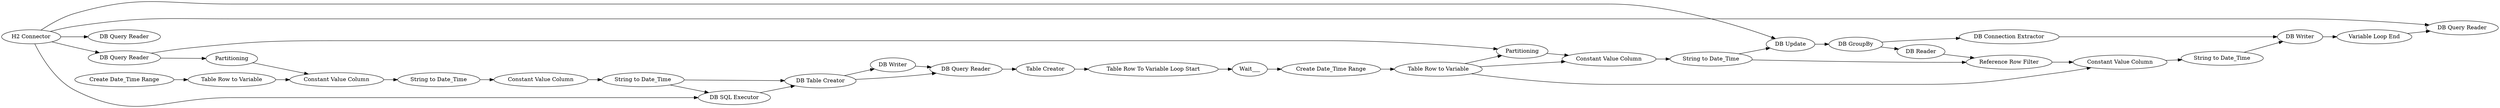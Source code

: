 digraph {
	"-7978094711036053659_1929" [label="DB GroupBy"]
	"-7978094711036053659_1915" [label="Table Row to Variable"]
	"-7978094711036053659_1885" [label="DB SQL Executor"]
	"-7978094711036053659_1869" [label="DB Query Reader"]
	"-7978094711036053659_470" [label="DB Writer"]
	"-7978094711036053659_1913" [label="DB Query Reader"]
	"-7978094711036053659_1924" [label="String to Date_Time"]
	"-7978094711036053659_1927" [label="Constant Value Column"]
	"-7978094711036053659_1918" [label="Table Creator"]
	"-7978094711036053659_8" [label="H2 Connector"]
	"-7978094711036053659_1916" [label="Constant Value Column"]
	"-7978094711036053659_1919" [label="Table Row To Variable Loop Start"]
	"-7978094711036053659_1922" [label=Partitioning]
	"-7978094711036053659_4" [label="Create Date_Time Range"]
	"-7978094711036053659_1928" [label="String to Date_Time"]
	"-7978094711036053659_1917" [label="String to Date_Time"]
	"-7978094711036053659_1931" [label="Constant Value Column"]
	"-7978094711036053659_1921" [label="Create Date_Time Range"]
	"-7978094711036053659_78" [label="DB Reader"]
	"-7978094711036053659_73" [label=Partitioning]
	"-7978094711036053659_1933" [label="DB Writer"]
	"-7978094711036053659_1935" [label="Variable Loop End"]
	"-7978094711036053659_1937" [label="DB Query Reader"]
	"-7978094711036053659_1936" [label="DB Query Reader"]
	"-7978094711036053659_1923" [label="Constant Value Column"]
	"-7978094711036053659_1934" [label="DB Connection Extractor"]
	"-7978094711036053659_22" [label=Wait___]
	"-7978094711036053659_1920" [label="Table Row to Variable"]
	"-7978094711036053659_1932" [label="String to Date_Time"]
	"-7978094711036053659_1930" [label="Reference Row Filter"]
	"-7978094711036053659_1905" [label="DB Table Creator"]
	"-7978094711036053659_1925" [label="DB Update"]
	"-7978094711036053659_4" -> "-7978094711036053659_1915"
	"-7978094711036053659_1918" -> "-7978094711036053659_1919"
	"-7978094711036053659_1927" -> "-7978094711036053659_1928"
	"-7978094711036053659_22" -> "-7978094711036053659_1921"
	"-7978094711036053659_78" -> "-7978094711036053659_1930"
	"-7978094711036053659_1885" -> "-7978094711036053659_1905"
	"-7978094711036053659_8" -> "-7978094711036053659_1869"
	"-7978094711036053659_1934" -> "-7978094711036053659_1933"
	"-7978094711036053659_1935" -> "-7978094711036053659_1936"
	"-7978094711036053659_1922" -> "-7978094711036053659_1923"
	"-7978094711036053659_1905" -> "-7978094711036053659_470"
	"-7978094711036053659_1933" -> "-7978094711036053659_1935"
	"-7978094711036053659_8" -> "-7978094711036053659_1925"
	"-7978094711036053659_1913" -> "-7978094711036053659_1922"
	"-7978094711036053659_1921" -> "-7978094711036053659_1920"
	"-7978094711036053659_1920" -> "-7978094711036053659_1923"
	"-7978094711036053659_1932" -> "-7978094711036053659_1933"
	"-7978094711036053659_1924" -> "-7978094711036053659_1925"
	"-7978094711036053659_1928" -> "-7978094711036053659_1905"
	"-7978094711036053659_8" -> "-7978094711036053659_1885"
	"-7978094711036053659_1931" -> "-7978094711036053659_1932"
	"-7978094711036053659_1928" -> "-7978094711036053659_1885"
	"-7978094711036053659_8" -> "-7978094711036053659_1936"
	"-7978094711036053659_1937" -> "-7978094711036053659_1918"
	"-7978094711036053659_8" -> "-7978094711036053659_1913"
	"-7978094711036053659_1930" -> "-7978094711036053659_1931"
	"-7978094711036053659_73" -> "-7978094711036053659_1916"
	"-7978094711036053659_1915" -> "-7978094711036053659_1916"
	"-7978094711036053659_470" -> "-7978094711036053659_1937"
	"-7978094711036053659_1925" -> "-7978094711036053659_1929"
	"-7978094711036053659_1924" -> "-7978094711036053659_1930"
	"-7978094711036053659_1929" -> "-7978094711036053659_1934"
	"-7978094711036053659_1916" -> "-7978094711036053659_1917"
	"-7978094711036053659_1920" -> "-7978094711036053659_1922"
	"-7978094711036053659_1913" -> "-7978094711036053659_73"
	"-7978094711036053659_1920" -> "-7978094711036053659_1931"
	"-7978094711036053659_1919" -> "-7978094711036053659_22"
	"-7978094711036053659_1917" -> "-7978094711036053659_1927"
	"-7978094711036053659_1929" -> "-7978094711036053659_78"
	"-7978094711036053659_1905" -> "-7978094711036053659_1937"
	"-7978094711036053659_1923" -> "-7978094711036053659_1924"
	rankdir=LR
}
